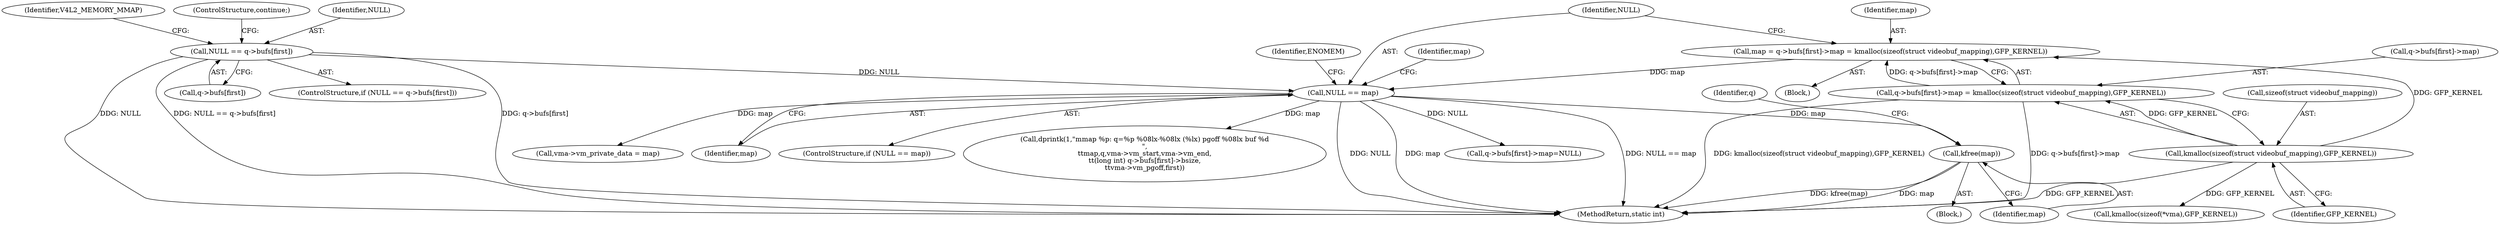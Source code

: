 digraph "1_linux_0b29669c065f60501e7289e1950fa2a618962358@API" {
"1000310" [label="(Call,kfree(map))"];
"1000208" [label="(Call,NULL == map)"];
"1000147" [label="(Call,NULL == q->bufs[first])"];
"1000193" [label="(Call,map = q->bufs[first]->map = kmalloc(sizeof(struct videobuf_mapping),GFP_KERNEL))"];
"1000195" [label="(Call,q->bufs[first]->map = kmalloc(sizeof(struct videobuf_mapping),GFP_KERNEL))"];
"1000203" [label="(Call,kmalloc(sizeof(struct videobuf_mapping),GFP_KERNEL))"];
"1000203" [label="(Call,kmalloc(sizeof(struct videobuf_mapping),GFP_KERNEL))"];
"1000310" [label="(Call,kfree(map))"];
"1000209" [label="(Identifier,NULL)"];
"1000216" [label="(Identifier,map)"];
"1000195" [label="(Call,q->bufs[first]->map = kmalloc(sizeof(struct videobuf_mapping),GFP_KERNEL))"];
"1000309" [label="(Block,)"];
"1000311" [label="(Identifier,map)"];
"1000146" [label="(ControlStructure,if (NULL == q->bufs[first]))"];
"1000204" [label="(Call,sizeof(struct videobuf_mapping))"];
"1000213" [label="(Identifier,ENOMEM)"];
"1000196" [label="(Call,q->bufs[first]->map)"];
"1000316" [label="(Identifier,q)"];
"1000210" [label="(Identifier,map)"];
"1000299" [label="(Call,kmalloc(sizeof(*vma),GFP_KERNEL))"];
"1000193" [label="(Call,map = q->bufs[first]->map = kmalloc(sizeof(struct videobuf_mapping),GFP_KERNEL))"];
"1000157" [label="(Identifier,V4L2_MEMORY_MMAP)"];
"1000312" [label="(Call,q->bufs[first]->map=NULL)"];
"1000106" [label="(Block,)"];
"1000257" [label="(Call,vma->vm_private_data = map)"];
"1000147" [label="(Call,NULL == q->bufs[first])"];
"1000360" [label="(MethodReturn,static int)"];
"1000154" [label="(ControlStructure,continue;)"];
"1000208" [label="(Call,NULL == map)"];
"1000148" [label="(Identifier,NULL)"];
"1000149" [label="(Call,q->bufs[first])"];
"1000206" [label="(Identifier,GFP_KERNEL)"];
"1000207" [label="(ControlStructure,if (NULL == map))"];
"1000332" [label="(Call,dprintk(1,\"mmap %p: q=%p %08lx-%08lx (%lx) pgoff %08lx buf %d\n\",\n\t\tmap,q,vma->vm_start,vma->vm_end,\n\t\t(long int) q->bufs[first]->bsize,\n\t\tvma->vm_pgoff,first))"];
"1000194" [label="(Identifier,map)"];
"1000310" -> "1000309"  [label="AST: "];
"1000310" -> "1000311"  [label="CFG: "];
"1000311" -> "1000310"  [label="AST: "];
"1000316" -> "1000310"  [label="CFG: "];
"1000310" -> "1000360"  [label="DDG: kfree(map)"];
"1000310" -> "1000360"  [label="DDG: map"];
"1000208" -> "1000310"  [label="DDG: map"];
"1000208" -> "1000207"  [label="AST: "];
"1000208" -> "1000210"  [label="CFG: "];
"1000209" -> "1000208"  [label="AST: "];
"1000210" -> "1000208"  [label="AST: "];
"1000213" -> "1000208"  [label="CFG: "];
"1000216" -> "1000208"  [label="CFG: "];
"1000208" -> "1000360"  [label="DDG: NULL"];
"1000208" -> "1000360"  [label="DDG: map"];
"1000208" -> "1000360"  [label="DDG: NULL == map"];
"1000147" -> "1000208"  [label="DDG: NULL"];
"1000193" -> "1000208"  [label="DDG: map"];
"1000208" -> "1000257"  [label="DDG: map"];
"1000208" -> "1000312"  [label="DDG: NULL"];
"1000208" -> "1000332"  [label="DDG: map"];
"1000147" -> "1000146"  [label="AST: "];
"1000147" -> "1000149"  [label="CFG: "];
"1000148" -> "1000147"  [label="AST: "];
"1000149" -> "1000147"  [label="AST: "];
"1000154" -> "1000147"  [label="CFG: "];
"1000157" -> "1000147"  [label="CFG: "];
"1000147" -> "1000360"  [label="DDG: q->bufs[first]"];
"1000147" -> "1000360"  [label="DDG: NULL"];
"1000147" -> "1000360"  [label="DDG: NULL == q->bufs[first]"];
"1000193" -> "1000106"  [label="AST: "];
"1000193" -> "1000195"  [label="CFG: "];
"1000194" -> "1000193"  [label="AST: "];
"1000195" -> "1000193"  [label="AST: "];
"1000209" -> "1000193"  [label="CFG: "];
"1000195" -> "1000193"  [label="DDG: q->bufs[first]->map"];
"1000203" -> "1000193"  [label="DDG: GFP_KERNEL"];
"1000195" -> "1000203"  [label="CFG: "];
"1000196" -> "1000195"  [label="AST: "];
"1000203" -> "1000195"  [label="AST: "];
"1000195" -> "1000360"  [label="DDG: kmalloc(sizeof(struct videobuf_mapping),GFP_KERNEL)"];
"1000195" -> "1000360"  [label="DDG: q->bufs[first]->map"];
"1000203" -> "1000195"  [label="DDG: GFP_KERNEL"];
"1000203" -> "1000206"  [label="CFG: "];
"1000204" -> "1000203"  [label="AST: "];
"1000206" -> "1000203"  [label="AST: "];
"1000203" -> "1000360"  [label="DDG: GFP_KERNEL"];
"1000203" -> "1000299"  [label="DDG: GFP_KERNEL"];
}

